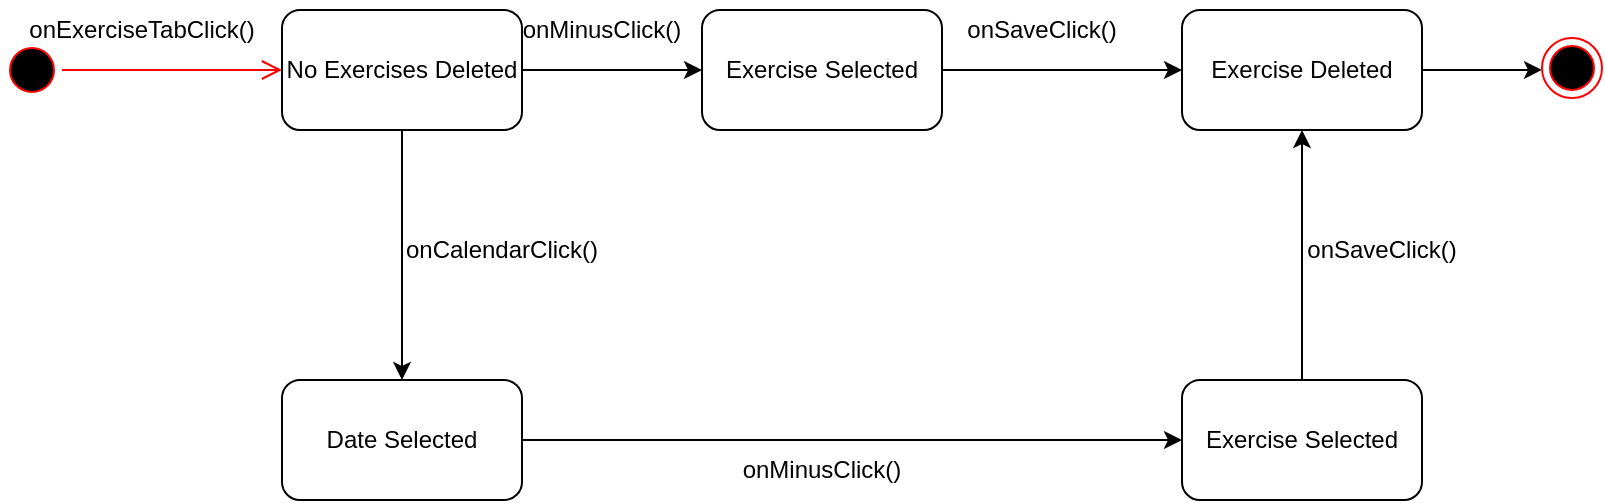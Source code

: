 <mxfile version="16.0.0" type="device"><diagram id="my-ae4PvvfDv5PPMlDjn" name="Page-1"><mxGraphModel dx="826" dy="1008" grid="1" gridSize="10" guides="1" tooltips="1" connect="1" arrows="1" fold="1" page="1" pageScale="1" pageWidth="850" pageHeight="1100" math="0" shadow="0"><root><mxCell id="0"/><mxCell id="1" parent="0"/><mxCell id="-DRsVbR46NA0M7-qsGek-5" value="" style="ellipse;html=1;shape=startState;fillColor=#000000;strokeColor=#ff0000;" vertex="1" parent="1"><mxGeometry y="290" width="30" height="30" as="geometry"/></mxCell><mxCell id="-DRsVbR46NA0M7-qsGek-6" value="" style="edgeStyle=orthogonalEdgeStyle;html=1;verticalAlign=bottom;endArrow=open;endSize=8;strokeColor=#ff0000;rounded=0;" edge="1" parent="1" source="-DRsVbR46NA0M7-qsGek-5"><mxGeometry relative="1" as="geometry"><mxPoint x="140" y="305" as="targetPoint"/></mxGeometry></mxCell><mxCell id="-DRsVbR46NA0M7-qsGek-7" value="onExerciseTabClick()" style="text;html=1;strokeColor=none;fillColor=none;align=center;verticalAlign=middle;whiteSpace=wrap;rounded=0;" vertex="1" parent="1"><mxGeometry x="40" y="270" width="60" height="30" as="geometry"/></mxCell><mxCell id="-DRsVbR46NA0M7-qsGek-8" style="edgeStyle=orthogonalEdgeStyle;rounded=0;orthogonalLoop=1;jettySize=auto;html=1;" edge="1" parent="1" source="-DRsVbR46NA0M7-qsGek-10"><mxGeometry relative="1" as="geometry"><mxPoint x="350" y="305" as="targetPoint"/></mxGeometry></mxCell><mxCell id="-DRsVbR46NA0M7-qsGek-9" style="edgeStyle=orthogonalEdgeStyle;rounded=0;orthogonalLoop=1;jettySize=auto;html=1;" edge="1" parent="1" source="-DRsVbR46NA0M7-qsGek-10"><mxGeometry relative="1" as="geometry"><mxPoint x="200" y="460" as="targetPoint"/></mxGeometry></mxCell><mxCell id="-DRsVbR46NA0M7-qsGek-10" value="No Exercises Deleted" style="rounded=1;whiteSpace=wrap;html=1;" vertex="1" parent="1"><mxGeometry x="140" y="275" width="120" height="60" as="geometry"/></mxCell><mxCell id="-DRsVbR46NA0M7-qsGek-11" style="edgeStyle=orthogonalEdgeStyle;rounded=0;orthogonalLoop=1;jettySize=auto;html=1;" edge="1" parent="1" source="-DRsVbR46NA0M7-qsGek-12"><mxGeometry relative="1" as="geometry"><mxPoint x="590" y="305" as="targetPoint"/></mxGeometry></mxCell><mxCell id="-DRsVbR46NA0M7-qsGek-12" value="Exercise Selected" style="rounded=1;whiteSpace=wrap;html=1;" vertex="1" parent="1"><mxGeometry x="350" y="275" width="120" height="60" as="geometry"/></mxCell><mxCell id="-DRsVbR46NA0M7-qsGek-13" value="onMinusClick()" style="text;html=1;strokeColor=none;fillColor=none;align=center;verticalAlign=middle;whiteSpace=wrap;rounded=0;" vertex="1" parent="1"><mxGeometry x="270" y="270" width="60" height="30" as="geometry"/></mxCell><mxCell id="-DRsVbR46NA0M7-qsGek-14" value="onSaveClick()" style="text;html=1;strokeColor=none;fillColor=none;align=center;verticalAlign=middle;whiteSpace=wrap;rounded=0;" vertex="1" parent="1"><mxGeometry x="490" y="270" width="60" height="30" as="geometry"/></mxCell><mxCell id="-DRsVbR46NA0M7-qsGek-15" value="onCalendarClick()" style="text;html=1;strokeColor=none;fillColor=none;align=center;verticalAlign=middle;whiteSpace=wrap;rounded=0;" vertex="1" parent="1"><mxGeometry x="220" y="380" width="60" height="30" as="geometry"/></mxCell><mxCell id="-DRsVbR46NA0M7-qsGek-16" style="edgeStyle=orthogonalEdgeStyle;rounded=0;orthogonalLoop=1;jettySize=auto;html=1;entryX=0;entryY=0.5;entryDx=0;entryDy=0;" edge="1" parent="1" source="-DRsVbR46NA0M7-qsGek-17" target="-DRsVbR46NA0M7-qsGek-19"><mxGeometry relative="1" as="geometry"><mxPoint x="340" y="490" as="targetPoint"/></mxGeometry></mxCell><mxCell id="-DRsVbR46NA0M7-qsGek-17" value="Date Selected" style="rounded=1;whiteSpace=wrap;html=1;" vertex="1" parent="1"><mxGeometry x="140" y="460" width="120" height="60" as="geometry"/></mxCell><mxCell id="-DRsVbR46NA0M7-qsGek-18" style="edgeStyle=orthogonalEdgeStyle;rounded=0;orthogonalLoop=1;jettySize=auto;html=1;entryX=0.5;entryY=1;entryDx=0;entryDy=0;" edge="1" parent="1" source="-DRsVbR46NA0M7-qsGek-19" target="-DRsVbR46NA0M7-qsGek-22"><mxGeometry relative="1" as="geometry"/></mxCell><mxCell id="-DRsVbR46NA0M7-qsGek-19" value="Exercise Selected" style="rounded=1;whiteSpace=wrap;html=1;" vertex="1" parent="1"><mxGeometry x="590" y="460" width="120" height="60" as="geometry"/></mxCell><mxCell id="-DRsVbR46NA0M7-qsGek-20" value="onMinusClick()" style="text;html=1;strokeColor=none;fillColor=none;align=center;verticalAlign=middle;whiteSpace=wrap;rounded=0;" vertex="1" parent="1"><mxGeometry x="380" y="490" width="60" height="30" as="geometry"/></mxCell><mxCell id="-DRsVbR46NA0M7-qsGek-21" style="edgeStyle=orthogonalEdgeStyle;rounded=0;orthogonalLoop=1;jettySize=auto;html=1;entryX=0;entryY=0.533;entryDx=0;entryDy=0;entryPerimeter=0;" edge="1" parent="1" source="-DRsVbR46NA0M7-qsGek-22" target="-DRsVbR46NA0M7-qsGek-24"><mxGeometry relative="1" as="geometry"><mxPoint x="760" y="305" as="targetPoint"/></mxGeometry></mxCell><mxCell id="-DRsVbR46NA0M7-qsGek-22" value="Exercise Deleted" style="rounded=1;whiteSpace=wrap;html=1;" vertex="1" parent="1"><mxGeometry x="590" y="275" width="120" height="60" as="geometry"/></mxCell><mxCell id="-DRsVbR46NA0M7-qsGek-23" value="onSaveClick()" style="text;html=1;strokeColor=none;fillColor=none;align=center;verticalAlign=middle;whiteSpace=wrap;rounded=0;" vertex="1" parent="1"><mxGeometry x="660" y="380" width="60" height="30" as="geometry"/></mxCell><mxCell id="-DRsVbR46NA0M7-qsGek-24" value="" style="ellipse;html=1;shape=endState;fillColor=#000000;strokeColor=#ff0000;" vertex="1" parent="1"><mxGeometry x="770" y="289" width="30" height="30" as="geometry"/></mxCell></root></mxGraphModel></diagram></mxfile>